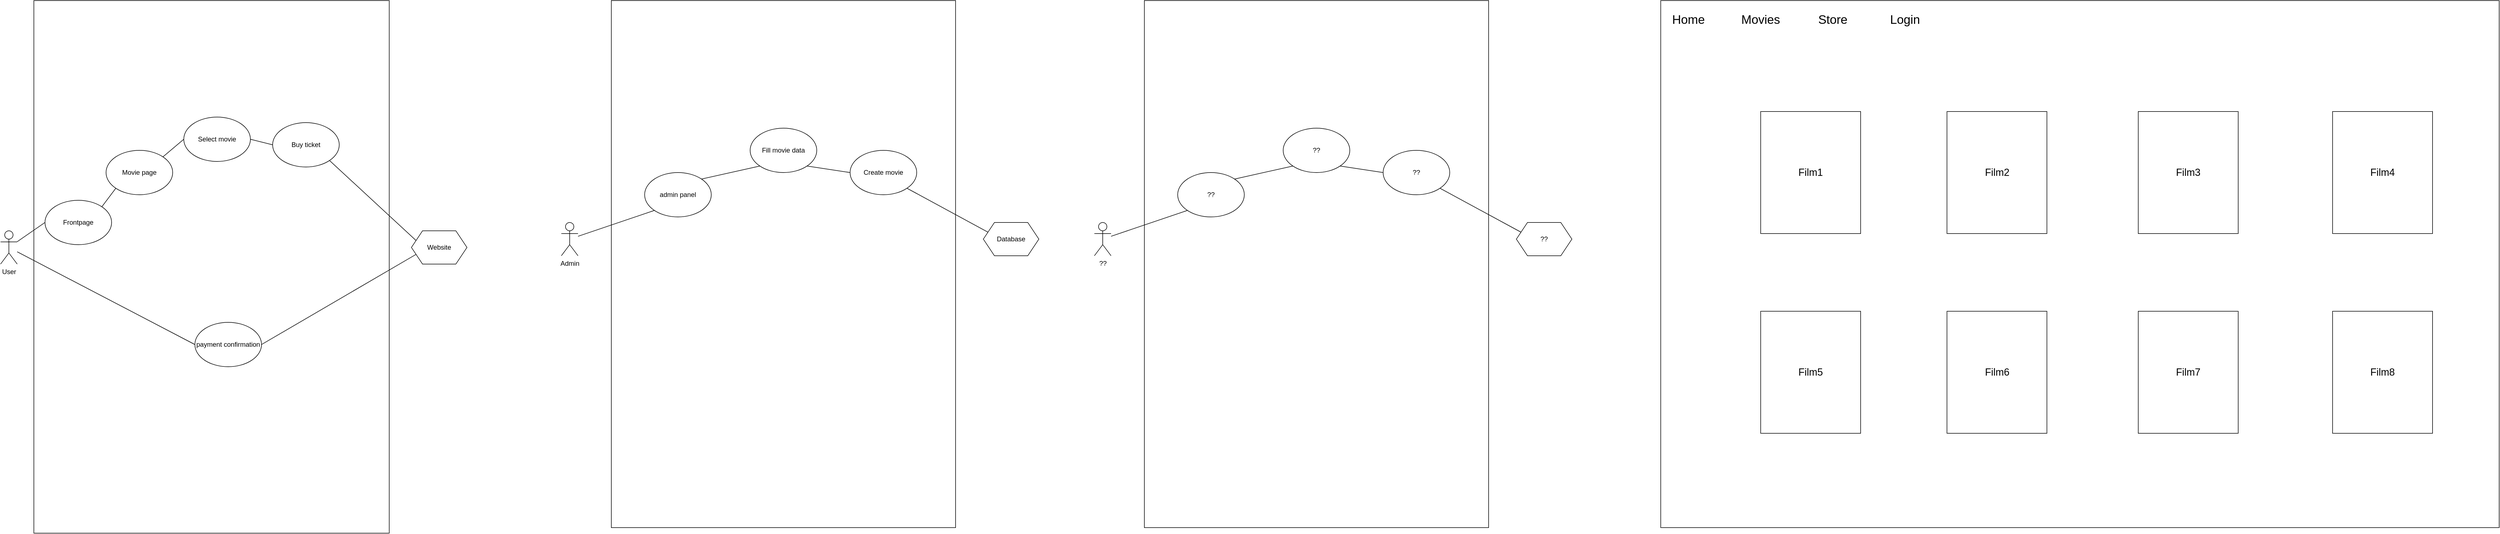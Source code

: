 <mxfile version="22.1.3" type="device">
  <diagram name="Side-1" id="6qllMTfF5c8WHE0eEEqt">
    <mxGraphModel dx="2901" dy="1150" grid="1" gridSize="10" guides="1" tooltips="1" connect="1" arrows="1" fold="1" page="1" pageScale="1" pageWidth="827" pageHeight="1169" math="0" shadow="0">
      <root>
        <mxCell id="0" />
        <mxCell id="1" parent="0" />
        <mxCell id="1Y0CMuLdsKp0yaEoSMjd-39" value="" style="rounded=0;whiteSpace=wrap;html=1;" vertex="1" parent="1">
          <mxGeometry x="2200" y="110" width="1510" height="950" as="geometry" />
        </mxCell>
        <mxCell id="1Y0CMuLdsKp0yaEoSMjd-2" value="" style="rounded=0;whiteSpace=wrap;html=1;" vertex="1" parent="1">
          <mxGeometry x="-730" y="110" width="640" height="960" as="geometry" />
        </mxCell>
        <mxCell id="1Y0CMuLdsKp0yaEoSMjd-1" value="User&lt;br&gt;" style="shape=umlActor;verticalLabelPosition=bottom;verticalAlign=top;html=1;outlineConnect=0;" vertex="1" parent="1">
          <mxGeometry x="-790" y="525" width="30" height="60" as="geometry" />
        </mxCell>
        <mxCell id="1Y0CMuLdsKp0yaEoSMjd-3" value="Website" style="shape=hexagon;perimeter=hexagonPerimeter2;whiteSpace=wrap;html=1;fixedSize=1;" vertex="1" parent="1">
          <mxGeometry x="-50" y="525" width="100" height="60" as="geometry" />
        </mxCell>
        <mxCell id="1Y0CMuLdsKp0yaEoSMjd-4" value="Frontpage" style="ellipse;whiteSpace=wrap;html=1;" vertex="1" parent="1">
          <mxGeometry x="-710" y="470" width="120" height="80" as="geometry" />
        </mxCell>
        <mxCell id="1Y0CMuLdsKp0yaEoSMjd-5" value="Movie page" style="ellipse;whiteSpace=wrap;html=1;" vertex="1" parent="1">
          <mxGeometry x="-600" y="380" width="120" height="80" as="geometry" />
        </mxCell>
        <mxCell id="1Y0CMuLdsKp0yaEoSMjd-6" value="Select movie" style="ellipse;whiteSpace=wrap;html=1;" vertex="1" parent="1">
          <mxGeometry x="-460" y="320" width="120" height="80" as="geometry" />
        </mxCell>
        <mxCell id="1Y0CMuLdsKp0yaEoSMjd-7" value="Buy ticket" style="ellipse;whiteSpace=wrap;html=1;" vertex="1" parent="1">
          <mxGeometry x="-300" y="330" width="120" height="80" as="geometry" />
        </mxCell>
        <mxCell id="1Y0CMuLdsKp0yaEoSMjd-9" value="payment confirmation" style="ellipse;whiteSpace=wrap;html=1;" vertex="1" parent="1">
          <mxGeometry x="-440" y="690" width="120" height="80" as="geometry" />
        </mxCell>
        <mxCell id="1Y0CMuLdsKp0yaEoSMjd-10" value="" style="endArrow=none;html=1;rounded=0;exitX=0;exitY=0.75;exitDx=0;exitDy=0;entryX=1;entryY=0.5;entryDx=0;entryDy=0;" edge="1" parent="1" source="1Y0CMuLdsKp0yaEoSMjd-3" target="1Y0CMuLdsKp0yaEoSMjd-9">
          <mxGeometry width="50" height="50" relative="1" as="geometry">
            <mxPoint x="-260" y="710" as="sourcePoint" />
            <mxPoint x="-210" y="660" as="targetPoint" />
          </mxGeometry>
        </mxCell>
        <mxCell id="1Y0CMuLdsKp0yaEoSMjd-11" value="" style="endArrow=none;html=1;rounded=0;exitX=0;exitY=0.5;exitDx=0;exitDy=0;" edge="1" parent="1" source="1Y0CMuLdsKp0yaEoSMjd-4" target="1Y0CMuLdsKp0yaEoSMjd-1">
          <mxGeometry width="50" height="50" relative="1" as="geometry">
            <mxPoint x="-400" y="507.5" as="sourcePoint" />
            <mxPoint x="-670" y="672.5" as="targetPoint" />
          </mxGeometry>
        </mxCell>
        <mxCell id="1Y0CMuLdsKp0yaEoSMjd-12" value="" style="endArrow=none;html=1;rounded=0;exitX=0;exitY=1;exitDx=0;exitDy=0;entryX=1;entryY=0;entryDx=0;entryDy=0;" edge="1" parent="1" source="1Y0CMuLdsKp0yaEoSMjd-5" target="1Y0CMuLdsKp0yaEoSMjd-4">
          <mxGeometry width="50" height="50" relative="1" as="geometry">
            <mxPoint x="-690" y="565" as="sourcePoint" />
            <mxPoint x="-750" y="565" as="targetPoint" />
          </mxGeometry>
        </mxCell>
        <mxCell id="1Y0CMuLdsKp0yaEoSMjd-13" value="" style="endArrow=none;html=1;rounded=0;exitX=0;exitY=0.5;exitDx=0;exitDy=0;entryX=1;entryY=0;entryDx=0;entryDy=0;" edge="1" parent="1" source="1Y0CMuLdsKp0yaEoSMjd-6" target="1Y0CMuLdsKp0yaEoSMjd-5">
          <mxGeometry width="50" height="50" relative="1" as="geometry">
            <mxPoint x="-360" y="500" as="sourcePoint" />
            <mxPoint x="-420" y="500" as="targetPoint" />
          </mxGeometry>
        </mxCell>
        <mxCell id="1Y0CMuLdsKp0yaEoSMjd-14" value="" style="endArrow=none;html=1;rounded=0;exitX=0;exitY=0.5;exitDx=0;exitDy=0;entryX=1;entryY=0.5;entryDx=0;entryDy=0;" edge="1" parent="1" source="1Y0CMuLdsKp0yaEoSMjd-7" target="1Y0CMuLdsKp0yaEoSMjd-6">
          <mxGeometry width="50" height="50" relative="1" as="geometry">
            <mxPoint x="-410" y="400" as="sourcePoint" />
            <mxPoint x="-468" y="442" as="targetPoint" />
          </mxGeometry>
        </mxCell>
        <mxCell id="1Y0CMuLdsKp0yaEoSMjd-16" value="" style="endArrow=none;html=1;rounded=0;exitX=0;exitY=0.25;exitDx=0;exitDy=0;entryX=1;entryY=1;entryDx=0;entryDy=0;" edge="1" parent="1" source="1Y0CMuLdsKp0yaEoSMjd-3" target="1Y0CMuLdsKp0yaEoSMjd-7">
          <mxGeometry width="50" height="50" relative="1" as="geometry">
            <mxPoint x="-130" y="515" as="sourcePoint" />
            <mxPoint x="-198" y="503" as="targetPoint" />
          </mxGeometry>
        </mxCell>
        <mxCell id="1Y0CMuLdsKp0yaEoSMjd-17" value="" style="endArrow=none;html=1;rounded=0;entryX=0;entryY=0.5;entryDx=0;entryDy=0;" edge="1" parent="1" source="1Y0CMuLdsKp0yaEoSMjd-1" target="1Y0CMuLdsKp0yaEoSMjd-9">
          <mxGeometry width="50" height="50" relative="1" as="geometry">
            <mxPoint x="-32" y="578" as="sourcePoint" />
            <mxPoint x="-310" y="730" as="targetPoint" />
          </mxGeometry>
        </mxCell>
        <mxCell id="1Y0CMuLdsKp0yaEoSMjd-18" value="Admin" style="shape=umlActor;verticalLabelPosition=bottom;verticalAlign=top;html=1;outlineConnect=0;" vertex="1" parent="1">
          <mxGeometry x="220" y="510" width="30" height="60" as="geometry" />
        </mxCell>
        <mxCell id="1Y0CMuLdsKp0yaEoSMjd-19" value="" style="rounded=0;whiteSpace=wrap;html=1;" vertex="1" parent="1">
          <mxGeometry x="310" y="110" width="620" height="950" as="geometry" />
        </mxCell>
        <mxCell id="1Y0CMuLdsKp0yaEoSMjd-20" value="Database" style="shape=hexagon;perimeter=hexagonPerimeter2;whiteSpace=wrap;html=1;fixedSize=1;" vertex="1" parent="1">
          <mxGeometry x="980" y="510" width="100" height="60" as="geometry" />
        </mxCell>
        <mxCell id="1Y0CMuLdsKp0yaEoSMjd-21" value="Fill movie data" style="ellipse;whiteSpace=wrap;html=1;" vertex="1" parent="1">
          <mxGeometry x="560" y="340" width="120" height="80" as="geometry" />
        </mxCell>
        <mxCell id="1Y0CMuLdsKp0yaEoSMjd-22" value="Create movie" style="ellipse;whiteSpace=wrap;html=1;" vertex="1" parent="1">
          <mxGeometry x="740" y="380" width="120" height="80" as="geometry" />
        </mxCell>
        <mxCell id="1Y0CMuLdsKp0yaEoSMjd-24" value="" style="endArrow=none;html=1;rounded=0;entryX=0;entryY=0.25;entryDx=0;entryDy=0;exitX=1;exitY=1;exitDx=0;exitDy=0;" edge="1" parent="1" source="1Y0CMuLdsKp0yaEoSMjd-22" target="1Y0CMuLdsKp0yaEoSMjd-20">
          <mxGeometry width="50" height="50" relative="1" as="geometry">
            <mxPoint x="1100" y="279.106" as="sourcePoint" />
            <mxPoint x="1158.333" y="270" as="targetPoint" />
          </mxGeometry>
        </mxCell>
        <mxCell id="1Y0CMuLdsKp0yaEoSMjd-25" value="admin panel" style="ellipse;whiteSpace=wrap;html=1;" vertex="1" parent="1">
          <mxGeometry x="370" y="420" width="120" height="80" as="geometry" />
        </mxCell>
        <mxCell id="1Y0CMuLdsKp0yaEoSMjd-26" value="" style="endArrow=none;html=1;rounded=0;entryX=0;entryY=0.5;entryDx=0;entryDy=0;exitX=1;exitY=1;exitDx=0;exitDy=0;" edge="1" parent="1" source="1Y0CMuLdsKp0yaEoSMjd-21" target="1Y0CMuLdsKp0yaEoSMjd-22">
          <mxGeometry width="50" height="50" relative="1" as="geometry">
            <mxPoint x="570" y="500" as="sourcePoint" />
            <mxPoint x="716" y="580" as="targetPoint" />
          </mxGeometry>
        </mxCell>
        <mxCell id="1Y0CMuLdsKp0yaEoSMjd-27" value="" style="endArrow=none;html=1;rounded=0;entryX=0;entryY=1;entryDx=0;entryDy=0;exitX=1;exitY=0;exitDx=0;exitDy=0;" edge="1" parent="1" source="1Y0CMuLdsKp0yaEoSMjd-25" target="1Y0CMuLdsKp0yaEoSMjd-21">
          <mxGeometry width="50" height="50" relative="1" as="geometry">
            <mxPoint x="672" y="418" as="sourcePoint" />
            <mxPoint x="750" y="430" as="targetPoint" />
          </mxGeometry>
        </mxCell>
        <mxCell id="1Y0CMuLdsKp0yaEoSMjd-28" value="" style="endArrow=none;html=1;rounded=0;exitX=0;exitY=1;exitDx=0;exitDy=0;" edge="1" parent="1" source="1Y0CMuLdsKp0yaEoSMjd-25" target="1Y0CMuLdsKp0yaEoSMjd-18">
          <mxGeometry width="50" height="50" relative="1" as="geometry">
            <mxPoint x="682" y="428" as="sourcePoint" />
            <mxPoint x="760" y="440" as="targetPoint" />
          </mxGeometry>
        </mxCell>
        <mxCell id="1Y0CMuLdsKp0yaEoSMjd-29" value="??" style="shape=umlActor;verticalLabelPosition=bottom;verticalAlign=top;html=1;outlineConnect=0;" vertex="1" parent="1">
          <mxGeometry x="1180" y="510" width="30" height="60" as="geometry" />
        </mxCell>
        <mxCell id="1Y0CMuLdsKp0yaEoSMjd-30" value="" style="rounded=0;whiteSpace=wrap;html=1;" vertex="1" parent="1">
          <mxGeometry x="1270" y="110" width="620" height="950" as="geometry" />
        </mxCell>
        <mxCell id="1Y0CMuLdsKp0yaEoSMjd-31" value="??" style="shape=hexagon;perimeter=hexagonPerimeter2;whiteSpace=wrap;html=1;fixedSize=1;" vertex="1" parent="1">
          <mxGeometry x="1940" y="510" width="100" height="60" as="geometry" />
        </mxCell>
        <mxCell id="1Y0CMuLdsKp0yaEoSMjd-32" value="??" style="ellipse;whiteSpace=wrap;html=1;" vertex="1" parent="1">
          <mxGeometry x="1520" y="340" width="120" height="80" as="geometry" />
        </mxCell>
        <mxCell id="1Y0CMuLdsKp0yaEoSMjd-33" value="??" style="ellipse;whiteSpace=wrap;html=1;" vertex="1" parent="1">
          <mxGeometry x="1700" y="380" width="120" height="80" as="geometry" />
        </mxCell>
        <mxCell id="1Y0CMuLdsKp0yaEoSMjd-34" value="" style="endArrow=none;html=1;rounded=0;entryX=0;entryY=0.25;entryDx=0;entryDy=0;exitX=1;exitY=1;exitDx=0;exitDy=0;" edge="1" parent="1" source="1Y0CMuLdsKp0yaEoSMjd-33" target="1Y0CMuLdsKp0yaEoSMjd-31">
          <mxGeometry width="50" height="50" relative="1" as="geometry">
            <mxPoint x="2060" y="279.106" as="sourcePoint" />
            <mxPoint x="2118.333" y="270" as="targetPoint" />
          </mxGeometry>
        </mxCell>
        <mxCell id="1Y0CMuLdsKp0yaEoSMjd-35" value="??" style="ellipse;whiteSpace=wrap;html=1;" vertex="1" parent="1">
          <mxGeometry x="1330" y="420" width="120" height="80" as="geometry" />
        </mxCell>
        <mxCell id="1Y0CMuLdsKp0yaEoSMjd-36" value="" style="endArrow=none;html=1;rounded=0;entryX=0;entryY=0.5;entryDx=0;entryDy=0;exitX=1;exitY=1;exitDx=0;exitDy=0;" edge="1" parent="1" source="1Y0CMuLdsKp0yaEoSMjd-32" target="1Y0CMuLdsKp0yaEoSMjd-33">
          <mxGeometry width="50" height="50" relative="1" as="geometry">
            <mxPoint x="1530" y="500" as="sourcePoint" />
            <mxPoint x="1676" y="580" as="targetPoint" />
          </mxGeometry>
        </mxCell>
        <mxCell id="1Y0CMuLdsKp0yaEoSMjd-37" value="" style="endArrow=none;html=1;rounded=0;entryX=0;entryY=1;entryDx=0;entryDy=0;exitX=1;exitY=0;exitDx=0;exitDy=0;" edge="1" parent="1" source="1Y0CMuLdsKp0yaEoSMjd-35" target="1Y0CMuLdsKp0yaEoSMjd-32">
          <mxGeometry width="50" height="50" relative="1" as="geometry">
            <mxPoint x="1632" y="418" as="sourcePoint" />
            <mxPoint x="1710" y="430" as="targetPoint" />
          </mxGeometry>
        </mxCell>
        <mxCell id="1Y0CMuLdsKp0yaEoSMjd-38" value="" style="endArrow=none;html=1;rounded=0;exitX=0;exitY=1;exitDx=0;exitDy=0;" edge="1" parent="1" source="1Y0CMuLdsKp0yaEoSMjd-35" target="1Y0CMuLdsKp0yaEoSMjd-29">
          <mxGeometry width="50" height="50" relative="1" as="geometry">
            <mxPoint x="1642" y="428" as="sourcePoint" />
            <mxPoint x="1720" y="440" as="targetPoint" />
          </mxGeometry>
        </mxCell>
        <mxCell id="1Y0CMuLdsKp0yaEoSMjd-40" value="&lt;font style=&quot;font-size: 22px;&quot;&gt;Home&lt;/font&gt;" style="text;html=1;strokeColor=none;fillColor=none;align=center;verticalAlign=middle;whiteSpace=wrap;rounded=0;" vertex="1" parent="1">
          <mxGeometry x="2210" y="120" width="80" height="50" as="geometry" />
        </mxCell>
        <mxCell id="1Y0CMuLdsKp0yaEoSMjd-41" value="&lt;font style=&quot;font-size: 22px;&quot;&gt;Movies&lt;/font&gt;" style="text;html=1;strokeColor=none;fillColor=none;align=center;verticalAlign=middle;whiteSpace=wrap;rounded=0;" vertex="1" parent="1">
          <mxGeometry x="2340" y="120" width="80" height="50" as="geometry" />
        </mxCell>
        <mxCell id="1Y0CMuLdsKp0yaEoSMjd-42" value="&lt;span style=&quot;font-size: 22px;&quot;&gt;Store&lt;/span&gt;" style="text;html=1;strokeColor=none;fillColor=none;align=center;verticalAlign=middle;whiteSpace=wrap;rounded=0;" vertex="1" parent="1">
          <mxGeometry x="2470" y="120" width="80" height="50" as="geometry" />
        </mxCell>
        <mxCell id="1Y0CMuLdsKp0yaEoSMjd-43" value="&lt;font style=&quot;font-size: 22px;&quot;&gt;Login&lt;/font&gt;" style="text;html=1;strokeColor=none;fillColor=none;align=center;verticalAlign=middle;whiteSpace=wrap;rounded=0;" vertex="1" parent="1">
          <mxGeometry x="2600" y="120" width="80" height="50" as="geometry" />
        </mxCell>
        <mxCell id="1Y0CMuLdsKp0yaEoSMjd-44" value="&lt;font style=&quot;font-size: 18px;&quot;&gt;Film1&lt;/font&gt;" style="rounded=0;whiteSpace=wrap;html=1;" vertex="1" parent="1">
          <mxGeometry x="2380" y="310" width="180" height="220" as="geometry" />
        </mxCell>
        <mxCell id="1Y0CMuLdsKp0yaEoSMjd-45" value="&lt;font style=&quot;font-size: 18px;&quot;&gt;Film2&lt;/font&gt;" style="rounded=0;whiteSpace=wrap;html=1;" vertex="1" parent="1">
          <mxGeometry x="2715.5" y="310" width="180" height="220" as="geometry" />
        </mxCell>
        <mxCell id="1Y0CMuLdsKp0yaEoSMjd-52" value="&lt;font style=&quot;font-size: 18px;&quot;&gt;Film3&lt;/font&gt;" style="rounded=0;whiteSpace=wrap;html=1;" vertex="1" parent="1">
          <mxGeometry x="3060" y="310" width="180" height="220" as="geometry" />
        </mxCell>
        <mxCell id="1Y0CMuLdsKp0yaEoSMjd-53" value="&lt;font style=&quot;font-size: 18px;&quot;&gt;Film4&lt;/font&gt;" style="rounded=0;whiteSpace=wrap;html=1;" vertex="1" parent="1">
          <mxGeometry x="3410" y="310" width="180" height="220" as="geometry" />
        </mxCell>
        <mxCell id="1Y0CMuLdsKp0yaEoSMjd-54" value="&lt;font style=&quot;font-size: 18px;&quot;&gt;Film5&lt;/font&gt;" style="rounded=0;whiteSpace=wrap;html=1;" vertex="1" parent="1">
          <mxGeometry x="2380" y="670" width="180" height="220" as="geometry" />
        </mxCell>
        <mxCell id="1Y0CMuLdsKp0yaEoSMjd-55" value="&lt;font style=&quot;font-size: 18px;&quot;&gt;Film6&lt;/font&gt;" style="rounded=0;whiteSpace=wrap;html=1;" vertex="1" parent="1">
          <mxGeometry x="2715.5" y="670" width="180" height="220" as="geometry" />
        </mxCell>
        <mxCell id="1Y0CMuLdsKp0yaEoSMjd-56" value="&lt;font style=&quot;font-size: 18px;&quot;&gt;Film7&lt;/font&gt;" style="rounded=0;whiteSpace=wrap;html=1;" vertex="1" parent="1">
          <mxGeometry x="3060" y="670" width="180" height="220" as="geometry" />
        </mxCell>
        <mxCell id="1Y0CMuLdsKp0yaEoSMjd-57" value="&lt;font style=&quot;font-size: 18px;&quot;&gt;Film8&lt;/font&gt;" style="rounded=0;whiteSpace=wrap;html=1;" vertex="1" parent="1">
          <mxGeometry x="3410" y="670" width="180" height="220" as="geometry" />
        </mxCell>
      </root>
    </mxGraphModel>
  </diagram>
</mxfile>
